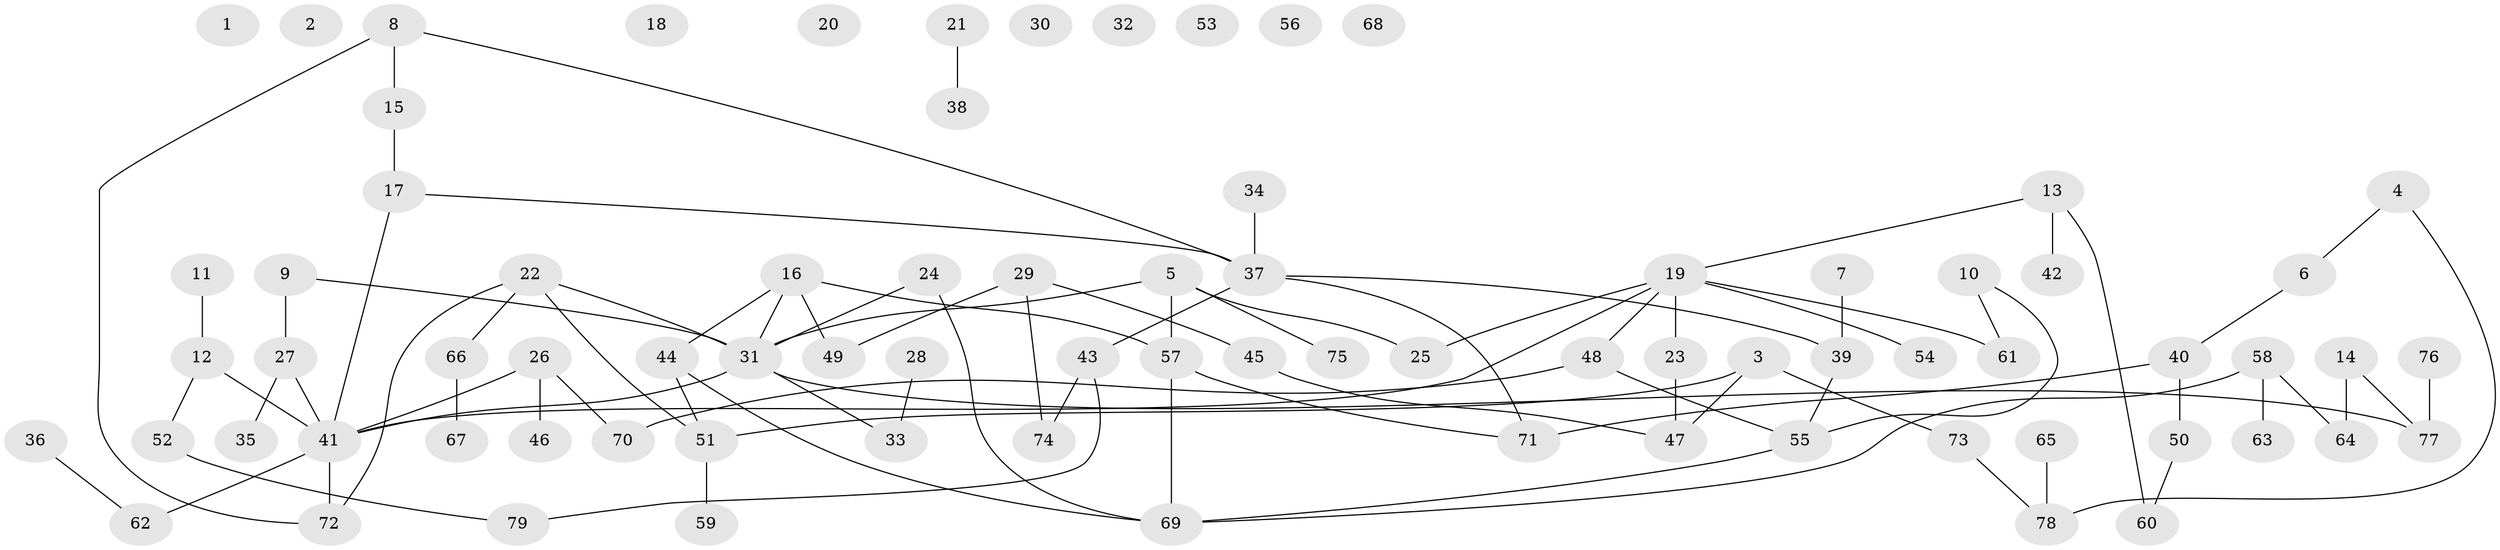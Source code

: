 // Generated by graph-tools (version 1.1) at 2025/00/03/09/25 03:00:44]
// undirected, 79 vertices, 89 edges
graph export_dot {
graph [start="1"]
  node [color=gray90,style=filled];
  1;
  2;
  3;
  4;
  5;
  6;
  7;
  8;
  9;
  10;
  11;
  12;
  13;
  14;
  15;
  16;
  17;
  18;
  19;
  20;
  21;
  22;
  23;
  24;
  25;
  26;
  27;
  28;
  29;
  30;
  31;
  32;
  33;
  34;
  35;
  36;
  37;
  38;
  39;
  40;
  41;
  42;
  43;
  44;
  45;
  46;
  47;
  48;
  49;
  50;
  51;
  52;
  53;
  54;
  55;
  56;
  57;
  58;
  59;
  60;
  61;
  62;
  63;
  64;
  65;
  66;
  67;
  68;
  69;
  70;
  71;
  72;
  73;
  74;
  75;
  76;
  77;
  78;
  79;
  3 -- 47;
  3 -- 51;
  3 -- 73;
  4 -- 6;
  4 -- 78;
  5 -- 25;
  5 -- 31;
  5 -- 57;
  5 -- 75;
  6 -- 40;
  7 -- 39;
  8 -- 15;
  8 -- 37;
  8 -- 72;
  9 -- 27;
  9 -- 31;
  10 -- 55;
  10 -- 61;
  11 -- 12;
  12 -- 41;
  12 -- 52;
  13 -- 19;
  13 -- 42;
  13 -- 60;
  14 -- 64;
  14 -- 77;
  15 -- 17;
  16 -- 31;
  16 -- 44;
  16 -- 49;
  16 -- 57;
  17 -- 37;
  17 -- 41;
  19 -- 23;
  19 -- 25;
  19 -- 41;
  19 -- 48;
  19 -- 54;
  19 -- 61;
  21 -- 38;
  22 -- 31;
  22 -- 51;
  22 -- 66;
  22 -- 72;
  23 -- 47;
  24 -- 31;
  24 -- 69;
  26 -- 41;
  26 -- 46;
  26 -- 70;
  27 -- 35;
  27 -- 41;
  28 -- 33;
  29 -- 45;
  29 -- 49;
  29 -- 74;
  31 -- 33;
  31 -- 41;
  31 -- 77;
  34 -- 37;
  36 -- 62;
  37 -- 39;
  37 -- 43;
  37 -- 71;
  39 -- 55;
  40 -- 50;
  40 -- 71;
  41 -- 62;
  41 -- 72;
  43 -- 74;
  43 -- 79;
  44 -- 51;
  44 -- 69;
  45 -- 47;
  48 -- 55;
  48 -- 70;
  50 -- 60;
  51 -- 59;
  52 -- 79;
  55 -- 69;
  57 -- 69;
  57 -- 71;
  58 -- 63;
  58 -- 64;
  58 -- 69;
  65 -- 78;
  66 -- 67;
  73 -- 78;
  76 -- 77;
}
